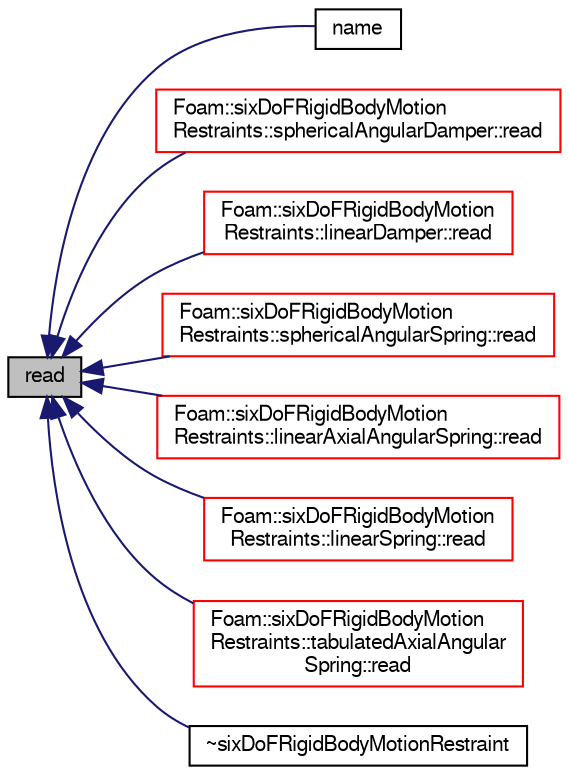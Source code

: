 digraph "read"
{
  bgcolor="transparent";
  edge [fontname="FreeSans",fontsize="10",labelfontname="FreeSans",labelfontsize="10"];
  node [fontname="FreeSans",fontsize="10",shape=record];
  rankdir="LR";
  Node326 [label="read",height=0.2,width=0.4,color="black", fillcolor="grey75", style="filled", fontcolor="black"];
  Node326 -> Node327 [dir="back",color="midnightblue",fontsize="10",style="solid",fontname="FreeSans"];
  Node327 [label="name",height=0.2,width=0.4,color="black",URL="$a29514.html#acc80e00a8ac919288fb55bd14cc88bf6",tooltip="Return the name. "];
  Node326 -> Node328 [dir="back",color="midnightblue",fontsize="10",style="solid",fontname="FreeSans"];
  Node328 [label="Foam::sixDoFRigidBodyMotion\lRestraints::sphericalAngularDamper::read",height=0.2,width=0.4,color="red",URL="$a29518.html#affa21705bb326eaf3c87a5c6c1e56f3b",tooltip="Update properties from given dictionary. "];
  Node326 -> Node333 [dir="back",color="midnightblue",fontsize="10",style="solid",fontname="FreeSans"];
  Node333 [label="Foam::sixDoFRigidBodyMotion\lRestraints::linearDamper::read",height=0.2,width=0.4,color="red",URL="$a29506.html#affa21705bb326eaf3c87a5c6c1e56f3b",tooltip="Update properties from given dictionary. "];
  Node326 -> Node337 [dir="back",color="midnightblue",fontsize="10",style="solid",fontname="FreeSans"];
  Node337 [label="Foam::sixDoFRigidBodyMotion\lRestraints::sphericalAngularSpring::read",height=0.2,width=0.4,color="red",URL="$a29522.html#affa21705bb326eaf3c87a5c6c1e56f3b",tooltip="Update properties from given dictionary. "];
  Node326 -> Node342 [dir="back",color="midnightblue",fontsize="10",style="solid",fontname="FreeSans"];
  Node342 [label="Foam::sixDoFRigidBodyMotion\lRestraints::linearAxialAngularSpring::read",height=0.2,width=0.4,color="red",URL="$a29502.html#affa21705bb326eaf3c87a5c6c1e56f3b",tooltip="Update properties from given dictionary. "];
  Node326 -> Node347 [dir="back",color="midnightblue",fontsize="10",style="solid",fontname="FreeSans"];
  Node347 [label="Foam::sixDoFRigidBodyMotion\lRestraints::linearSpring::read",height=0.2,width=0.4,color="red",URL="$a29510.html#affa21705bb326eaf3c87a5c6c1e56f3b",tooltip="Update properties from given dictionary. "];
  Node326 -> Node351 [dir="back",color="midnightblue",fontsize="10",style="solid",fontname="FreeSans"];
  Node351 [label="Foam::sixDoFRigidBodyMotion\lRestraints::tabulatedAxialAngular\lSpring::read",height=0.2,width=0.4,color="red",URL="$a29526.html#affa21705bb326eaf3c87a5c6c1e56f3b",tooltip="Update properties from given dictionary. "];
  Node326 -> Node356 [dir="back",color="midnightblue",fontsize="10",style="solid",fontname="FreeSans"];
  Node356 [label="~sixDoFRigidBodyMotionRestraint",height=0.2,width=0.4,color="black",URL="$a29514.html#a79fd3316c8bdb6e7c66bae61134b77a1",tooltip="Destructor. "];
}
